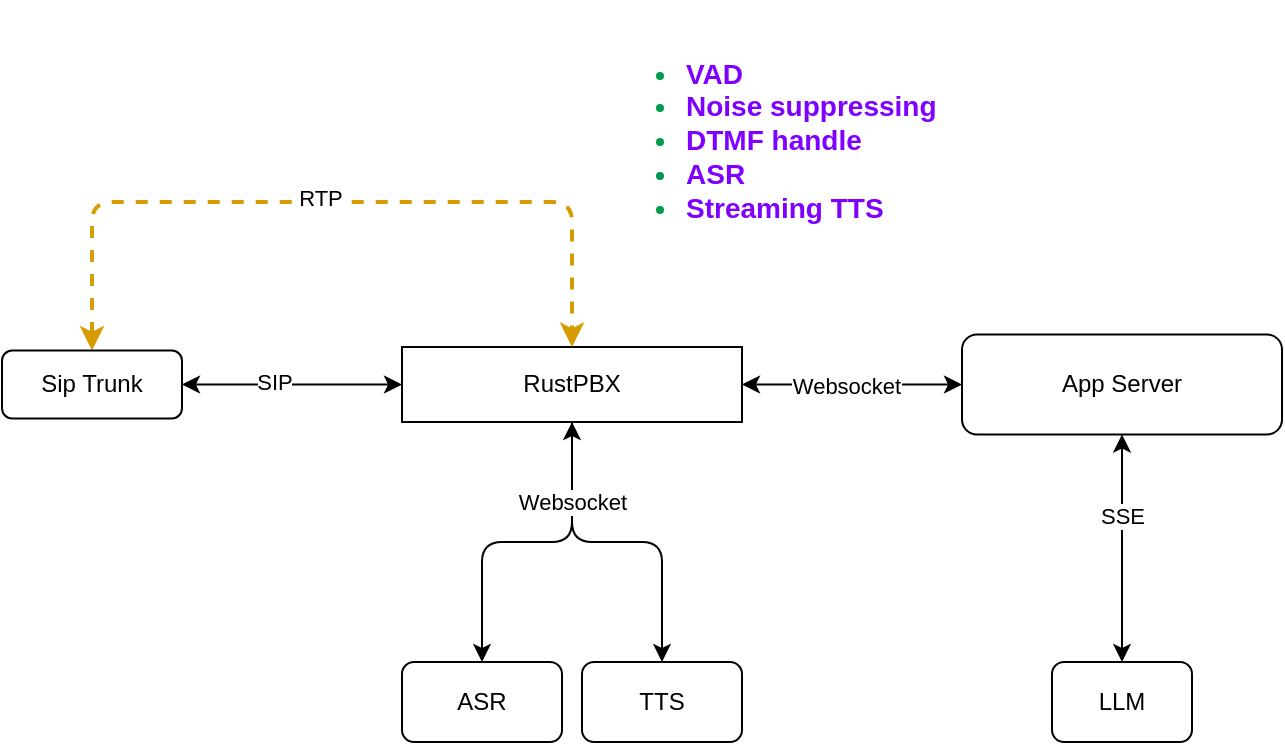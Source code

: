 <mxfile>
    <diagram id="UFqqxcnSQNM4uBg3OO6_" name="Page-1">
        <mxGraphModel dx="603" dy="565" grid="1" gridSize="10" guides="1" tooltips="1" connect="1" arrows="1" fold="1" page="1" pageScale="1" pageWidth="850" pageHeight="1100" math="0" shadow="0">
            <root>
                <mxCell id="0"/>
                <mxCell id="1" parent="0"/>
                <mxCell id="2" style="html=1;startArrow=classic;startFill=1;" edge="1" parent="1" source="7" target="10">
                    <mxGeometry relative="1" as="geometry"/>
                </mxCell>
                <mxCell id="3" value="Websocket" style="edgeLabel;html=1;align=center;verticalAlign=middle;resizable=0;points=[];" vertex="1" connectable="0" parent="2">
                    <mxGeometry x="0.222" y="1" relative="1" as="geometry">
                        <mxPoint x="-15" y="1" as="offset"/>
                    </mxGeometry>
                </mxCell>
                <mxCell id="4" style="edgeStyle=orthogonalEdgeStyle;html=1;exitX=0.5;exitY=1;exitDx=0;exitDy=0;startArrow=classic;startFill=1;" edge="1" parent="1" source="7" target="12">
                    <mxGeometry relative="1" as="geometry"/>
                </mxCell>
                <mxCell id="5" style="edgeStyle=orthogonalEdgeStyle;html=1;exitX=0.5;exitY=1;exitDx=0;exitDy=0;entryX=0.5;entryY=0;entryDx=0;entryDy=0;" edge="1" parent="1" source="7" target="11">
                    <mxGeometry relative="1" as="geometry"/>
                </mxCell>
                <mxCell id="6" value="Websocket" style="edgeLabel;html=1;align=center;verticalAlign=middle;resizable=0;points=[];" vertex="1" connectable="0" parent="5">
                    <mxGeometry x="0.127" y="1" relative="1" as="geometry">
                        <mxPoint x="33" y="-21" as="offset"/>
                    </mxGeometry>
                </mxCell>
                <mxCell id="15" style="edgeStyle=none;html=1;entryX=1;entryY=0.5;entryDx=0;entryDy=0;startArrow=classic;startFill=1;" edge="1" parent="1" source="7" target="14">
                    <mxGeometry relative="1" as="geometry"/>
                </mxCell>
                <mxCell id="16" value="SIP" style="edgeLabel;html=1;align=center;verticalAlign=middle;resizable=0;points=[];" vertex="1" connectable="0" parent="15">
                    <mxGeometry x="0.163" y="-2" relative="1" as="geometry">
                        <mxPoint as="offset"/>
                    </mxGeometry>
                </mxCell>
                <mxCell id="7" value="RustPBX" style="rounded=0;whiteSpace=wrap;html=1;" vertex="1" parent="1">
                    <mxGeometry x="360" y="252.5" width="170" height="37.5" as="geometry"/>
                </mxCell>
                <mxCell id="8" style="edgeStyle=orthogonalEdgeStyle;html=1;entryX=0.5;entryY=0;entryDx=0;entryDy=0;startArrow=classic;startFill=1;" edge="1" parent="1" source="10" target="13">
                    <mxGeometry relative="1" as="geometry"/>
                </mxCell>
                <mxCell id="9" value="SSE" style="edgeLabel;html=1;align=center;verticalAlign=middle;resizable=0;points=[];" vertex="1" connectable="0" parent="8">
                    <mxGeometry x="-0.301" relative="1" as="geometry">
                        <mxPoint as="offset"/>
                    </mxGeometry>
                </mxCell>
                <mxCell id="10" value="App Server" style="rounded=1;whiteSpace=wrap;html=1;" vertex="1" parent="1">
                    <mxGeometry x="640" y="246.25" width="160" height="50" as="geometry"/>
                </mxCell>
                <mxCell id="11" value="ASR" style="rounded=1;whiteSpace=wrap;html=1;" vertex="1" parent="1">
                    <mxGeometry x="360" y="410" width="80" height="40" as="geometry"/>
                </mxCell>
                <mxCell id="12" value="TTS" style="rounded=1;whiteSpace=wrap;html=1;" vertex="1" parent="1">
                    <mxGeometry x="450" y="410" width="80" height="40" as="geometry"/>
                </mxCell>
                <mxCell id="13" value="LLM" style="rounded=1;whiteSpace=wrap;html=1;" vertex="1" parent="1">
                    <mxGeometry x="685" y="410" width="70" height="40" as="geometry"/>
                </mxCell>
                <mxCell id="17" style="edgeStyle=orthogonalEdgeStyle;html=1;entryX=0.5;entryY=0;entryDx=0;entryDy=0;startArrow=classic;startFill=1;fillColor=#ffe6cc;strokeColor=#d79b00;dashed=1;exitX=0.5;exitY=0;exitDx=0;exitDy=0;strokeWidth=2;" edge="1" parent="1" source="14" target="7">
                    <mxGeometry relative="1" as="geometry">
                        <Array as="points">
                            <mxPoint x="205" y="180"/>
                            <mxPoint x="445" y="180"/>
                        </Array>
                    </mxGeometry>
                </mxCell>
                <mxCell id="18" value="RTP" style="edgeLabel;html=1;align=center;verticalAlign=middle;resizable=0;points=[];" vertex="1" connectable="0" parent="17">
                    <mxGeometry x="-0.031" y="2" relative="1" as="geometry">
                        <mxPoint as="offset"/>
                    </mxGeometry>
                </mxCell>
                <mxCell id="14" value="Sip Trunk" style="rounded=1;whiteSpace=wrap;html=1;" vertex="1" parent="1">
                    <mxGeometry x="160" y="254.25" width="90" height="34" as="geometry"/>
                </mxCell>
                <mxCell id="22" value="&lt;ul&gt;&lt;li&gt;&lt;font style=&quot;color: rgb(127, 0, 255);&quot;&gt;&lt;span style=&quot;background-color: light-dark(#ffffff, var(--ge-dark-color, #121212));&quot;&gt;VAD&lt;/span&gt;&lt;/font&gt;&lt;/li&gt;&lt;li&gt;&lt;font style=&quot;color: rgb(127, 0, 255);&quot;&gt;&lt;span style=&quot;background-color: light-dark(#ffffff, var(--ge-dark-color, #121212));&quot;&gt;Noise suppressing&lt;/span&gt;&lt;/font&gt;&lt;/li&gt;&lt;li&gt;&lt;font style=&quot;color: rgb(127, 0, 255);&quot;&gt;&lt;span style=&quot;background-color: light-dark(#ffffff, var(--ge-dark-color, #121212));&quot;&gt;DTMF handle&lt;/span&gt;&lt;/font&gt;&lt;/li&gt;&lt;li&gt;&lt;font style=&quot;color: rgb(127, 0, 255);&quot;&gt;&lt;span style=&quot;background-color: light-dark(#ffffff, var(--ge-dark-color, #121212));&quot;&gt;ASR&lt;/span&gt;&lt;/font&gt;&lt;/li&gt;&lt;li&gt;&lt;font style=&quot;color: rgb(127, 0, 255);&quot;&gt;&lt;span style=&quot;background-color: light-dark(#ffffff, var(--ge-dark-color, #121212));&quot;&gt;Streaming TTS&lt;/span&gt;&lt;/font&gt;&lt;/li&gt;&lt;/ul&gt;" style="text;strokeColor=none;fillColor=none;html=1;whiteSpace=wrap;verticalAlign=middle;overflow=hidden;fontStyle=1;fontSize=14;fontColor=#00994D;" vertex="1" parent="1">
                    <mxGeometry x="460" y="79.75" width="210" height="138.5" as="geometry"/>
                </mxCell>
            </root>
        </mxGraphModel>
    </diagram>
</mxfile>
